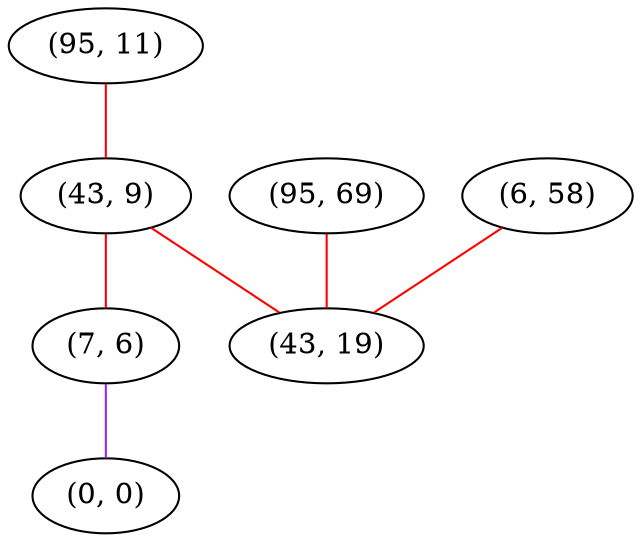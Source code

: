 graph "" {
"(95, 11)";
"(43, 9)";
"(7, 6)";
"(95, 69)";
"(0, 0)";
"(6, 58)";
"(43, 19)";
"(95, 11)" -- "(43, 9)"  [color=red, key=0, weight=1];
"(43, 9)" -- "(7, 6)"  [color=red, key=0, weight=1];
"(43, 9)" -- "(43, 19)"  [color=red, key=0, weight=1];
"(7, 6)" -- "(0, 0)"  [color=purple, key=0, weight=4];
"(95, 69)" -- "(43, 19)"  [color=red, key=0, weight=1];
"(6, 58)" -- "(43, 19)"  [color=red, key=0, weight=1];
}
